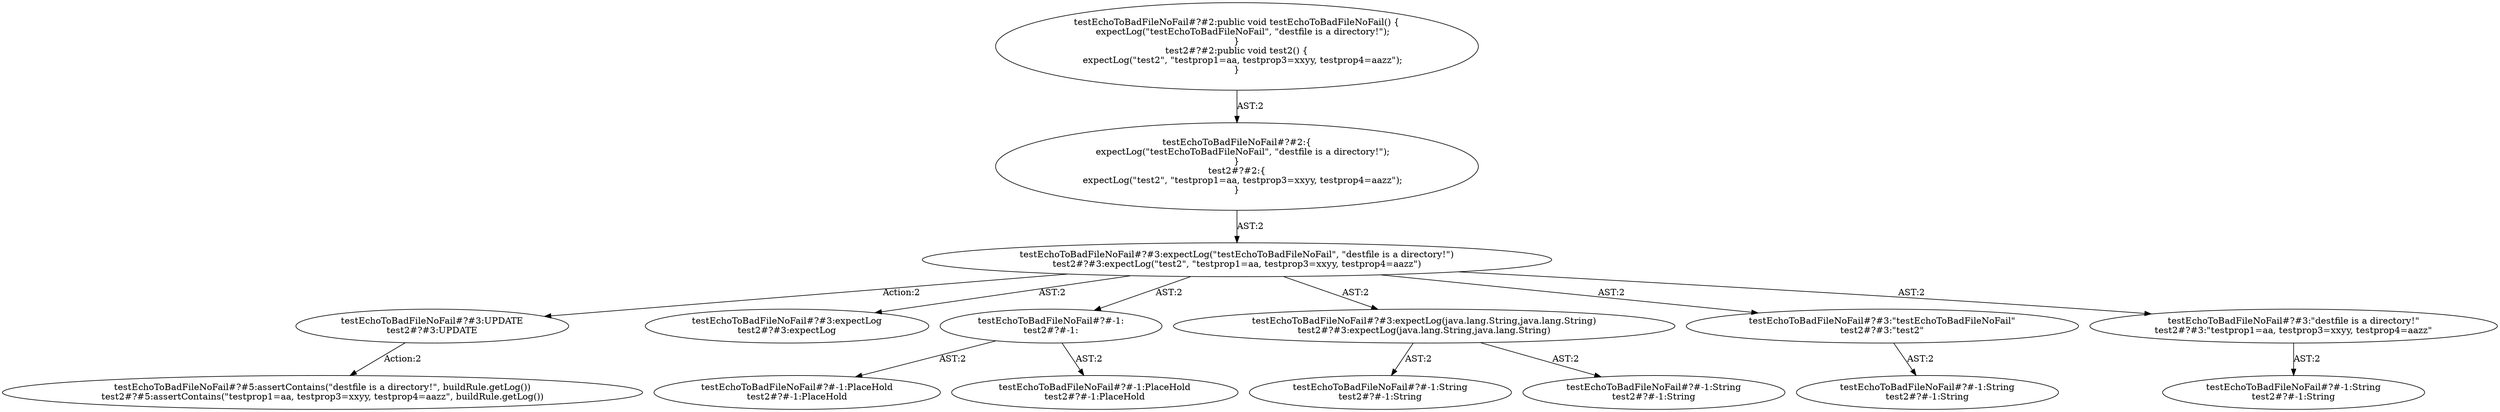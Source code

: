 digraph "Pattern" {
0 [label="testEchoToBadFileNoFail#?#3:UPDATE
test2#?#3:UPDATE" shape=ellipse]
1 [label="testEchoToBadFileNoFail#?#3:expectLog(\"testEchoToBadFileNoFail\", \"destfile is a directory!\")
test2#?#3:expectLog(\"test2\", \"testprop1=aa, testprop3=xxyy, testprop4=aazz\")" shape=ellipse]
2 [label="testEchoToBadFileNoFail#?#2:\{
    expectLog(\"testEchoToBadFileNoFail\", \"destfile is a directory!\");
\}
test2#?#2:\{
    expectLog(\"test2\", \"testprop1=aa, testprop3=xxyy, testprop4=aazz\");
\}" shape=ellipse]
3 [label="testEchoToBadFileNoFail#?#2:public void testEchoToBadFileNoFail() \{
    expectLog(\"testEchoToBadFileNoFail\", \"destfile is a directory!\");
\}
test2#?#2:public void test2() \{
    expectLog(\"test2\", \"testprop1=aa, testprop3=xxyy, testprop4=aazz\");
\}" shape=ellipse]
4 [label="testEchoToBadFileNoFail#?#3:expectLog
test2#?#3:expectLog" shape=ellipse]
5 [label="testEchoToBadFileNoFail#?#-1:
test2#?#-1:" shape=ellipse]
6 [label="testEchoToBadFileNoFail#?#-1:PlaceHold
test2#?#-1:PlaceHold" shape=ellipse]
7 [label="testEchoToBadFileNoFail#?#-1:PlaceHold
test2#?#-1:PlaceHold" shape=ellipse]
8 [label="testEchoToBadFileNoFail#?#3:expectLog(java.lang.String,java.lang.String)
test2#?#3:expectLog(java.lang.String,java.lang.String)" shape=ellipse]
9 [label="testEchoToBadFileNoFail#?#-1:String
test2#?#-1:String" shape=ellipse]
10 [label="testEchoToBadFileNoFail#?#-1:String
test2#?#-1:String" shape=ellipse]
11 [label="testEchoToBadFileNoFail#?#3:\"testEchoToBadFileNoFail\"
test2#?#3:\"test2\"" shape=ellipse]
12 [label="testEchoToBadFileNoFail#?#-1:String
test2#?#-1:String" shape=ellipse]
13 [label="testEchoToBadFileNoFail#?#3:\"destfile is a directory!\"
test2#?#3:\"testprop1=aa, testprop3=xxyy, testprop4=aazz\"" shape=ellipse]
14 [label="testEchoToBadFileNoFail#?#-1:String
test2#?#-1:String" shape=ellipse]
15 [label="testEchoToBadFileNoFail#?#5:assertContains(\"destfile is a directory!\", buildRule.getLog())
test2#?#5:assertContains(\"testprop1=aa, testprop3=xxyy, testprop4=aazz\", buildRule.getLog())" shape=ellipse]
0 -> 15 [label="Action:2"];
1 -> 0 [label="Action:2"];
1 -> 4 [label="AST:2"];
1 -> 5 [label="AST:2"];
1 -> 8 [label="AST:2"];
1 -> 11 [label="AST:2"];
1 -> 13 [label="AST:2"];
2 -> 1 [label="AST:2"];
3 -> 2 [label="AST:2"];
5 -> 6 [label="AST:2"];
5 -> 7 [label="AST:2"];
8 -> 9 [label="AST:2"];
8 -> 10 [label="AST:2"];
11 -> 12 [label="AST:2"];
13 -> 14 [label="AST:2"];
}